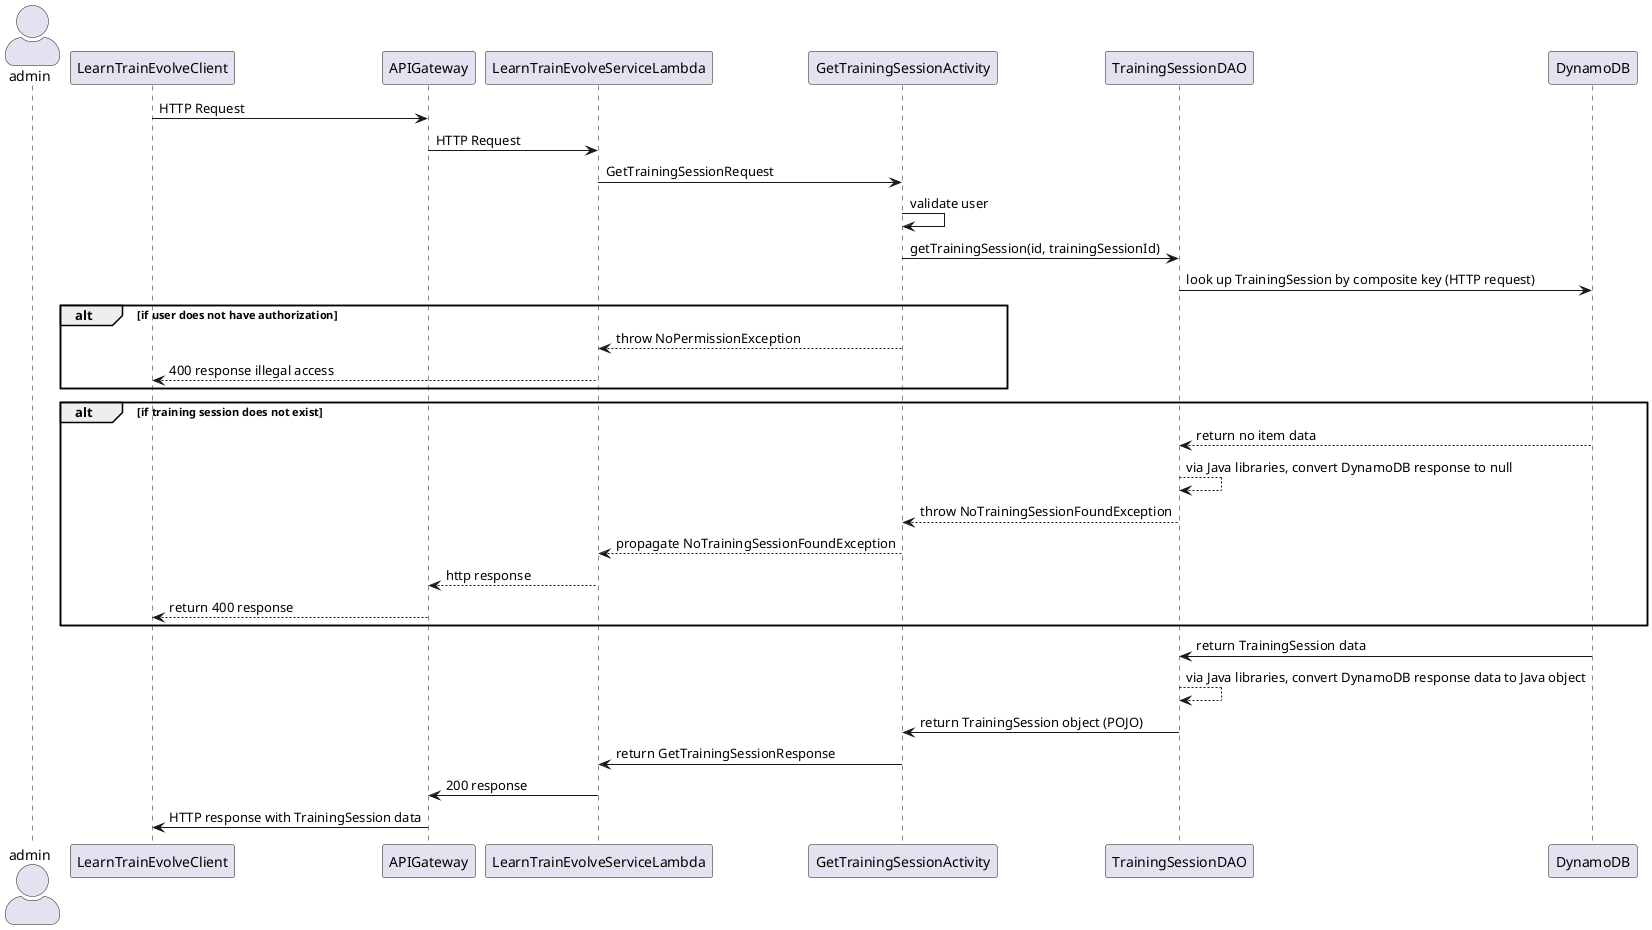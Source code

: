 @startuml

'https://plantuml.com/sequence-diagram
skinparam actorStyle awesome

actor admin

LearnTrainEvolveClient -> APIGateway : HTTP Request
APIGateway -> LearnTrainEvolveServiceLambda : HTTP Request
LearnTrainEvolveServiceLambda -> GetTrainingSessionActivity : GetTrainingSessionRequest
GetTrainingSessionActivity -> GetTrainingSessionActivity : validate user
GetTrainingSessionActivity -> TrainingSessionDAO: getTrainingSession(id, trainingSessionId)
TrainingSessionDAO -> DynamoDB : look up TrainingSession by composite key (HTTP request)

alt if user does not have authorization
GetTrainingSessionActivity --> LearnTrainEvolveServiceLambda : throw NoPermissionException
LearnTrainEvolveServiceLambda --> LearnTrainEvolveClient : 400 response illegal access
end

alt if training session does not exist
DynamoDB --> TrainingSessionDAO : return no item data
TrainingSessionDAO --> TrainingSessionDAO : via Java libraries, convert DynamoDB response to null
TrainingSessionDAO --> GetTrainingSessionActivity: throw NoTrainingSessionFoundException
GetTrainingSessionActivity --> LearnTrainEvolveServiceLambda : propagate NoTrainingSessionFoundException
LearnTrainEvolveServiceLambda --> APIGateway : http response
APIGateway --> LearnTrainEvolveClient : return 400 response
end

DynamoDB -> TrainingSessionDAO : return TrainingSession data
TrainingSessionDAO --> TrainingSessionDAO : via Java libraries, convert DynamoDB response data to Java object
TrainingSessionDAO -> GetTrainingSessionActivity: return TrainingSession object (POJO)
GetTrainingSessionActivity -> LearnTrainEvolveServiceLambda : return GetTrainingSessionResponse
LearnTrainEvolveServiceLambda -> APIGateway : 200 response
APIGateway -> LearnTrainEvolveClient : HTTP response with TrainingSession data

@enduml